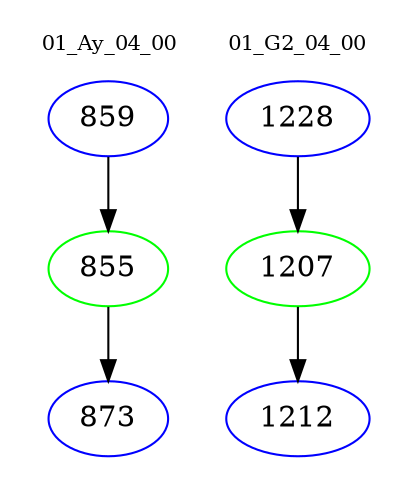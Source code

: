 digraph{
subgraph cluster_0 {
color = white
label = "01_Ay_04_00";
fontsize=10;
T0_859 [label="859", color="blue"]
T0_859 -> T0_855 [color="black"]
T0_855 [label="855", color="green"]
T0_855 -> T0_873 [color="black"]
T0_873 [label="873", color="blue"]
}
subgraph cluster_1 {
color = white
label = "01_G2_04_00";
fontsize=10;
T1_1228 [label="1228", color="blue"]
T1_1228 -> T1_1207 [color="black"]
T1_1207 [label="1207", color="green"]
T1_1207 -> T1_1212 [color="black"]
T1_1212 [label="1212", color="blue"]
}
}

